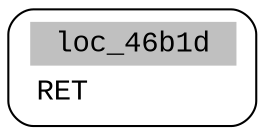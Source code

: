 digraph asm_graph {
1941 [
shape="Mrecord" fontname="Courier New"label =<<table border="0" cellborder="0" cellpadding="3"><tr><td align="center" colspan="2" bgcolor="grey">loc_46b1d</td></tr><tr><td align="left">RET        </td></tr></table>> ];
}